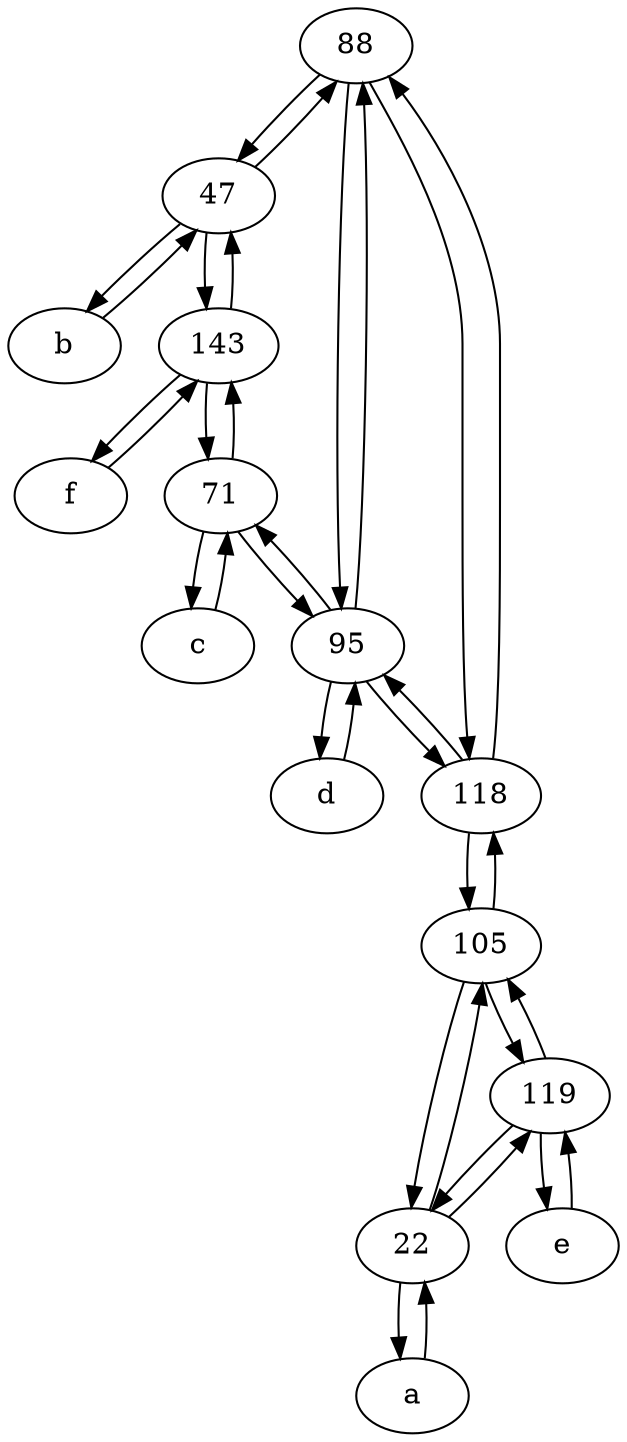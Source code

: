 digraph  {
	88;
	c [pos="20,10!"];
	119;
	47;
	f [pos="15,45!"];
	22;
	71;
	a [pos="40,10!"];
	105;
	b [pos="50,20!"];
	d [pos="20,30!"];
	118;
	e [pos="30,50!"];
	143;
	95;
	e -> 119;
	a -> 22;
	118 -> 88;
	119 -> e;
	143 -> 71;
	118 -> 95;
	95 -> 71;
	118 -> 105;
	105 -> 118;
	143 -> 47;
	b -> 47;
	f -> 143;
	71 -> c;
	47 -> b;
	22 -> 105;
	105 -> 22;
	95 -> 88;
	d -> 95;
	119 -> 22;
	95 -> d;
	143 -> f;
	88 -> 47;
	88 -> 95;
	71 -> 95;
	119 -> 105;
	95 -> 118;
	71 -> 143;
	105 -> 119;
	c -> 71;
	47 -> 88;
	88 -> 118;
	22 -> 119;
	22 -> a;
	47 -> 143;

	}